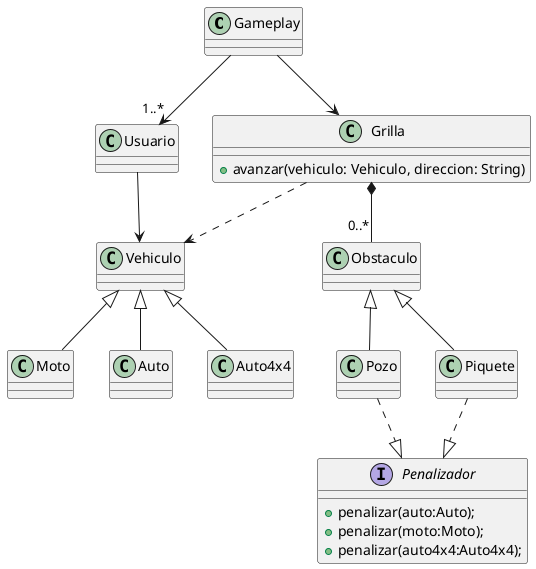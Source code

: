 @startuml
'https://plantuml.com/class-diagram

class Gameplay {}

class Grilla {
    + avanzar(vehiculo: Vehiculo, direccion: String)
}

class Usuario {}

interface Penalizador{
+ penalizar(auto:Auto);
+ penalizar(moto:Moto);
+ penalizar(auto4x4:Auto4x4);
}


Gameplay --> Grilla
Usuario --> Vehiculo

Gameplay --> "1..*" Usuario
Grilla ..> Vehiculo
Grilla *-- "0..*" Obstaculo
Vehiculo <|-- Moto
Vehiculo <|-- Auto
Vehiculo <|-- Auto4x4

Pozo ..|> Penalizador
Piquete ..|> Penalizador
Obstaculo <|-- Pozo
Obstaculo <|-- Piquete


@enduml